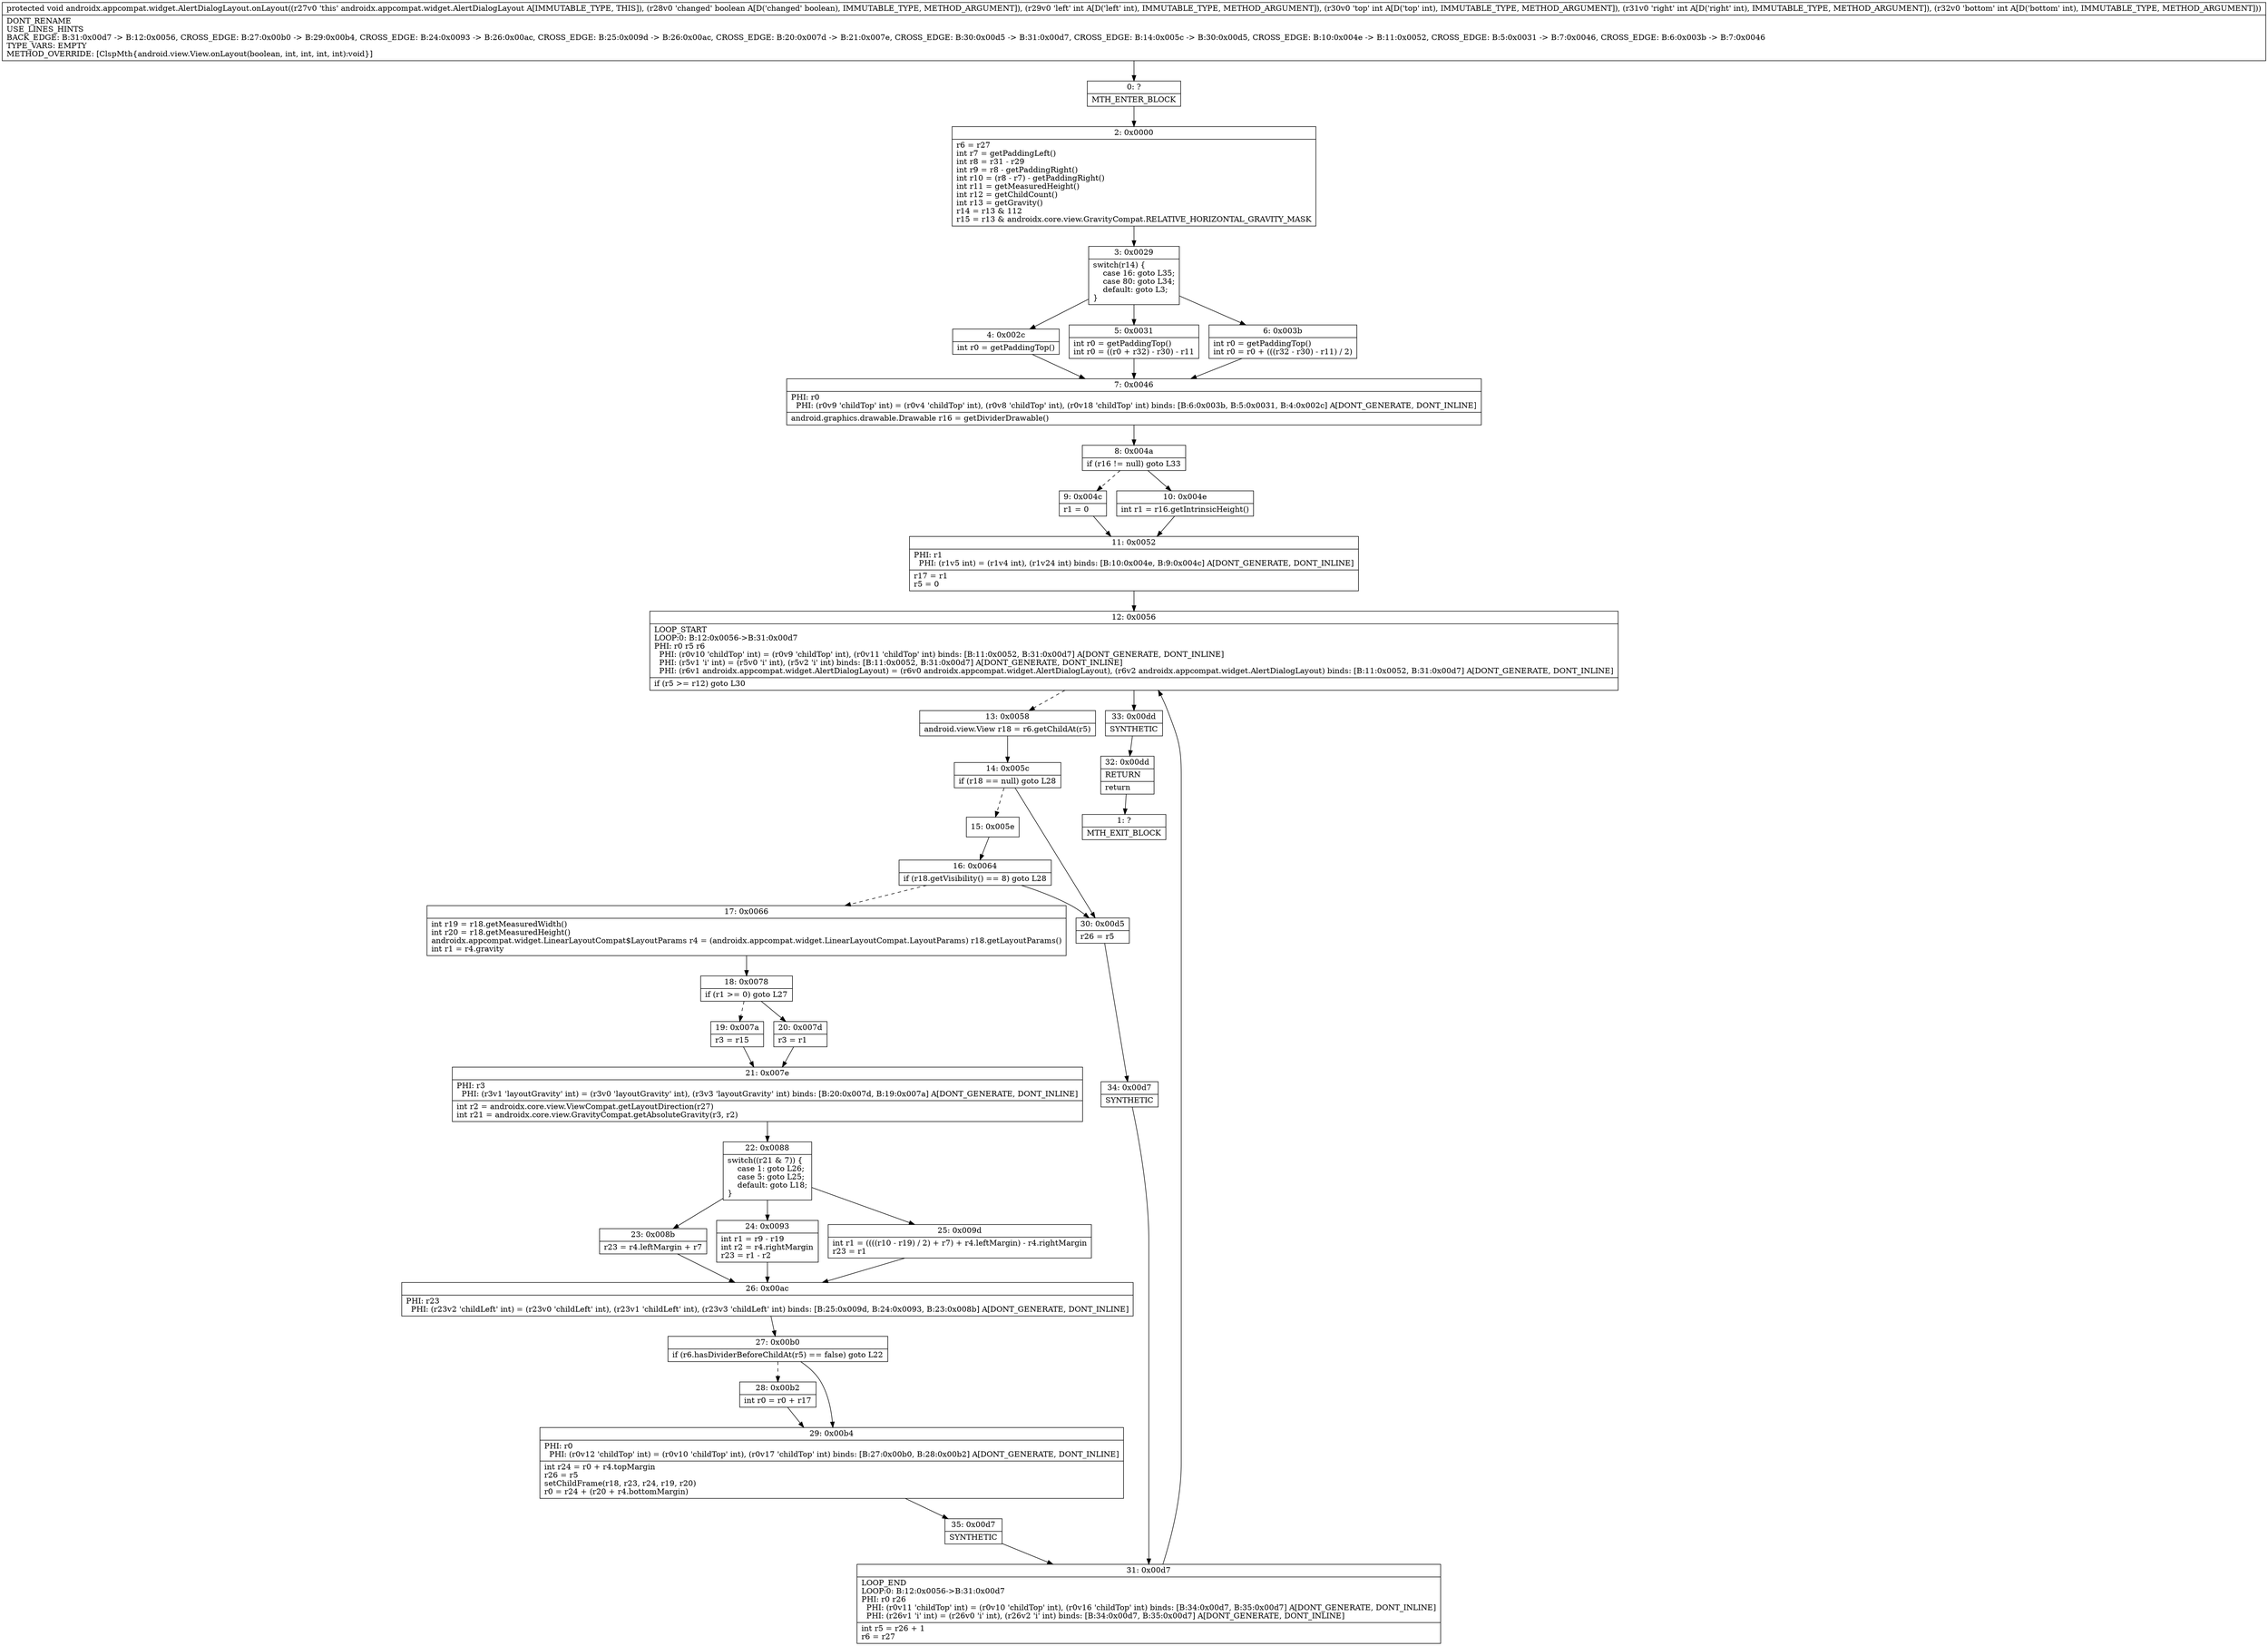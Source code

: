 digraph "CFG forandroidx.appcompat.widget.AlertDialogLayout.onLayout(ZIIII)V" {
Node_0 [shape=record,label="{0\:\ ?|MTH_ENTER_BLOCK\l}"];
Node_2 [shape=record,label="{2\:\ 0x0000|r6 = r27\lint r7 = getPaddingLeft()\lint r8 = r31 \- r29\lint r9 = r8 \- getPaddingRight()\lint r10 = (r8 \- r7) \- getPaddingRight()\lint r11 = getMeasuredHeight()\lint r12 = getChildCount()\lint r13 = getGravity()\lr14 = r13 & 112\lr15 = r13 & androidx.core.view.GravityCompat.RELATIVE_HORIZONTAL_GRAVITY_MASK\l}"];
Node_3 [shape=record,label="{3\:\ 0x0029|switch(r14) \{\l    case 16: goto L35;\l    case 80: goto L34;\l    default: goto L3;\l\}\l}"];
Node_4 [shape=record,label="{4\:\ 0x002c|int r0 = getPaddingTop()\l}"];
Node_7 [shape=record,label="{7\:\ 0x0046|PHI: r0 \l  PHI: (r0v9 'childTop' int) = (r0v4 'childTop' int), (r0v8 'childTop' int), (r0v18 'childTop' int) binds: [B:6:0x003b, B:5:0x0031, B:4:0x002c] A[DONT_GENERATE, DONT_INLINE]\l|android.graphics.drawable.Drawable r16 = getDividerDrawable()\l}"];
Node_8 [shape=record,label="{8\:\ 0x004a|if (r16 != null) goto L33\l}"];
Node_9 [shape=record,label="{9\:\ 0x004c|r1 = 0\l}"];
Node_11 [shape=record,label="{11\:\ 0x0052|PHI: r1 \l  PHI: (r1v5 int) = (r1v4 int), (r1v24 int) binds: [B:10:0x004e, B:9:0x004c] A[DONT_GENERATE, DONT_INLINE]\l|r17 = r1\lr5 = 0\l}"];
Node_12 [shape=record,label="{12\:\ 0x0056|LOOP_START\lLOOP:0: B:12:0x0056\-\>B:31:0x00d7\lPHI: r0 r5 r6 \l  PHI: (r0v10 'childTop' int) = (r0v9 'childTop' int), (r0v11 'childTop' int) binds: [B:11:0x0052, B:31:0x00d7] A[DONT_GENERATE, DONT_INLINE]\l  PHI: (r5v1 'i' int) = (r5v0 'i' int), (r5v2 'i' int) binds: [B:11:0x0052, B:31:0x00d7] A[DONT_GENERATE, DONT_INLINE]\l  PHI: (r6v1 androidx.appcompat.widget.AlertDialogLayout) = (r6v0 androidx.appcompat.widget.AlertDialogLayout), (r6v2 androidx.appcompat.widget.AlertDialogLayout) binds: [B:11:0x0052, B:31:0x00d7] A[DONT_GENERATE, DONT_INLINE]\l|if (r5 \>= r12) goto L30\l}"];
Node_13 [shape=record,label="{13\:\ 0x0058|android.view.View r18 = r6.getChildAt(r5)\l}"];
Node_14 [shape=record,label="{14\:\ 0x005c|if (r18 == null) goto L28\l}"];
Node_15 [shape=record,label="{15\:\ 0x005e}"];
Node_16 [shape=record,label="{16\:\ 0x0064|if (r18.getVisibility() == 8) goto L28\l}"];
Node_17 [shape=record,label="{17\:\ 0x0066|int r19 = r18.getMeasuredWidth()\lint r20 = r18.getMeasuredHeight()\landroidx.appcompat.widget.LinearLayoutCompat$LayoutParams r4 = (androidx.appcompat.widget.LinearLayoutCompat.LayoutParams) r18.getLayoutParams()\lint r1 = r4.gravity\l}"];
Node_18 [shape=record,label="{18\:\ 0x0078|if (r1 \>= 0) goto L27\l}"];
Node_19 [shape=record,label="{19\:\ 0x007a|r3 = r15\l}"];
Node_21 [shape=record,label="{21\:\ 0x007e|PHI: r3 \l  PHI: (r3v1 'layoutGravity' int) = (r3v0 'layoutGravity' int), (r3v3 'layoutGravity' int) binds: [B:20:0x007d, B:19:0x007a] A[DONT_GENERATE, DONT_INLINE]\l|int r2 = androidx.core.view.ViewCompat.getLayoutDirection(r27)\lint r21 = androidx.core.view.GravityCompat.getAbsoluteGravity(r3, r2)\l}"];
Node_22 [shape=record,label="{22\:\ 0x0088|switch((r21 & 7)) \{\l    case 1: goto L26;\l    case 5: goto L25;\l    default: goto L18;\l\}\l}"];
Node_23 [shape=record,label="{23\:\ 0x008b|r23 = r4.leftMargin + r7\l}"];
Node_26 [shape=record,label="{26\:\ 0x00ac|PHI: r23 \l  PHI: (r23v2 'childLeft' int) = (r23v0 'childLeft' int), (r23v1 'childLeft' int), (r23v3 'childLeft' int) binds: [B:25:0x009d, B:24:0x0093, B:23:0x008b] A[DONT_GENERATE, DONT_INLINE]\l}"];
Node_27 [shape=record,label="{27\:\ 0x00b0|if (r6.hasDividerBeforeChildAt(r5) == false) goto L22\l}"];
Node_28 [shape=record,label="{28\:\ 0x00b2|int r0 = r0 + r17\l}"];
Node_29 [shape=record,label="{29\:\ 0x00b4|PHI: r0 \l  PHI: (r0v12 'childTop' int) = (r0v10 'childTop' int), (r0v17 'childTop' int) binds: [B:27:0x00b0, B:28:0x00b2] A[DONT_GENERATE, DONT_INLINE]\l|int r24 = r0 + r4.topMargin\lr26 = r5\lsetChildFrame(r18, r23, r24, r19, r20)\lr0 = r24 + (r20 + r4.bottomMargin)\l}"];
Node_35 [shape=record,label="{35\:\ 0x00d7|SYNTHETIC\l}"];
Node_31 [shape=record,label="{31\:\ 0x00d7|LOOP_END\lLOOP:0: B:12:0x0056\-\>B:31:0x00d7\lPHI: r0 r26 \l  PHI: (r0v11 'childTop' int) = (r0v10 'childTop' int), (r0v16 'childTop' int) binds: [B:34:0x00d7, B:35:0x00d7] A[DONT_GENERATE, DONT_INLINE]\l  PHI: (r26v1 'i' int) = (r26v0 'i' int), (r26v2 'i' int) binds: [B:34:0x00d7, B:35:0x00d7] A[DONT_GENERATE, DONT_INLINE]\l|int r5 = r26 + 1\lr6 = r27\l}"];
Node_24 [shape=record,label="{24\:\ 0x0093|int r1 = r9 \- r19\lint r2 = r4.rightMargin\lr23 = r1 \- r2\l}"];
Node_25 [shape=record,label="{25\:\ 0x009d|int r1 = ((((r10 \- r19) \/ 2) + r7) + r4.leftMargin) \- r4.rightMargin\lr23 = r1\l}"];
Node_20 [shape=record,label="{20\:\ 0x007d|r3 = r1\l}"];
Node_30 [shape=record,label="{30\:\ 0x00d5|r26 = r5\l}"];
Node_34 [shape=record,label="{34\:\ 0x00d7|SYNTHETIC\l}"];
Node_33 [shape=record,label="{33\:\ 0x00dd|SYNTHETIC\l}"];
Node_32 [shape=record,label="{32\:\ 0x00dd|RETURN\l|return\l}"];
Node_1 [shape=record,label="{1\:\ ?|MTH_EXIT_BLOCK\l}"];
Node_10 [shape=record,label="{10\:\ 0x004e|int r1 = r16.getIntrinsicHeight()\l}"];
Node_5 [shape=record,label="{5\:\ 0x0031|int r0 = getPaddingTop()\lint r0 = ((r0 + r32) \- r30) \- r11\l}"];
Node_6 [shape=record,label="{6\:\ 0x003b|int r0 = getPaddingTop()\lint r0 = r0 + (((r32 \- r30) \- r11) \/ 2)\l}"];
MethodNode[shape=record,label="{protected void androidx.appcompat.widget.AlertDialogLayout.onLayout((r27v0 'this' androidx.appcompat.widget.AlertDialogLayout A[IMMUTABLE_TYPE, THIS]), (r28v0 'changed' boolean A[D('changed' boolean), IMMUTABLE_TYPE, METHOD_ARGUMENT]), (r29v0 'left' int A[D('left' int), IMMUTABLE_TYPE, METHOD_ARGUMENT]), (r30v0 'top' int A[D('top' int), IMMUTABLE_TYPE, METHOD_ARGUMENT]), (r31v0 'right' int A[D('right' int), IMMUTABLE_TYPE, METHOD_ARGUMENT]), (r32v0 'bottom' int A[D('bottom' int), IMMUTABLE_TYPE, METHOD_ARGUMENT]))  | DONT_RENAME\lUSE_LINES_HINTS\lBACK_EDGE: B:31:0x00d7 \-\> B:12:0x0056, CROSS_EDGE: B:27:0x00b0 \-\> B:29:0x00b4, CROSS_EDGE: B:24:0x0093 \-\> B:26:0x00ac, CROSS_EDGE: B:25:0x009d \-\> B:26:0x00ac, CROSS_EDGE: B:20:0x007d \-\> B:21:0x007e, CROSS_EDGE: B:30:0x00d5 \-\> B:31:0x00d7, CROSS_EDGE: B:14:0x005c \-\> B:30:0x00d5, CROSS_EDGE: B:10:0x004e \-\> B:11:0x0052, CROSS_EDGE: B:5:0x0031 \-\> B:7:0x0046, CROSS_EDGE: B:6:0x003b \-\> B:7:0x0046\lTYPE_VARS: EMPTY\lMETHOD_OVERRIDE: [ClspMth\{android.view.View.onLayout(boolean, int, int, int, int):void\}]\l}"];
MethodNode -> Node_0;Node_0 -> Node_2;
Node_2 -> Node_3;
Node_3 -> Node_4;
Node_3 -> Node_5;
Node_3 -> Node_6;
Node_4 -> Node_7;
Node_7 -> Node_8;
Node_8 -> Node_9[style=dashed];
Node_8 -> Node_10;
Node_9 -> Node_11;
Node_11 -> Node_12;
Node_12 -> Node_13[style=dashed];
Node_12 -> Node_33;
Node_13 -> Node_14;
Node_14 -> Node_15[style=dashed];
Node_14 -> Node_30;
Node_15 -> Node_16;
Node_16 -> Node_17[style=dashed];
Node_16 -> Node_30;
Node_17 -> Node_18;
Node_18 -> Node_19[style=dashed];
Node_18 -> Node_20;
Node_19 -> Node_21;
Node_21 -> Node_22;
Node_22 -> Node_23;
Node_22 -> Node_24;
Node_22 -> Node_25;
Node_23 -> Node_26;
Node_26 -> Node_27;
Node_27 -> Node_28[style=dashed];
Node_27 -> Node_29;
Node_28 -> Node_29;
Node_29 -> Node_35;
Node_35 -> Node_31;
Node_31 -> Node_12;
Node_24 -> Node_26;
Node_25 -> Node_26;
Node_20 -> Node_21;
Node_30 -> Node_34;
Node_34 -> Node_31;
Node_33 -> Node_32;
Node_32 -> Node_1;
Node_10 -> Node_11;
Node_5 -> Node_7;
Node_6 -> Node_7;
}

